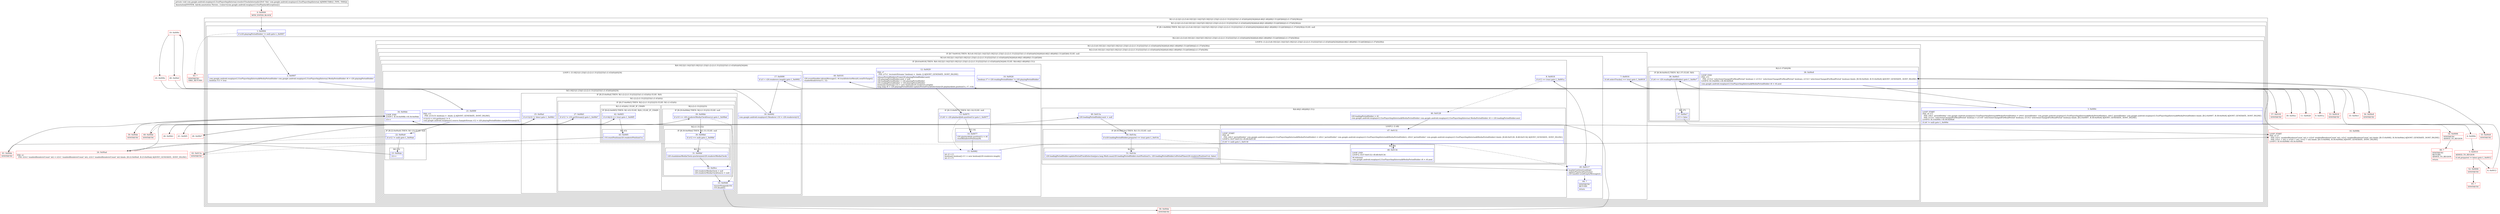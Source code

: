 digraph "CFG forcom.google.android.exoplayer2.ExoPlayerImplInternal.reselectTracksInternal()V" {
subgraph cluster_Region_890418264 {
label = "R(1:(1:(2:2|(1:(2:(3:(6:10|12|(1:14)|15|(5:18|21|(1:23)|(1:(2:(2:(1:31)|32)|33)(1:(1:43)(0)))(0)|34)|44)(4:46|(1:48)|49|(1:51))|45|64)|(2:(1:37)(0)|38))))))";
node [shape=record,color=blue];
subgraph cluster_Region_922368960 {
label = "R(1:(2:2|(1:(2:(3:(6:10|12|(1:14)|15|(5:18|21|(1:23)|(1:(2:(2:(1:31)|32)|33)(1:(1:43)(0)))(0)|34)|44)(4:46|(1:48)|49|(1:51))|45|64)|(2:(1:37)(0)|38)))))";
node [shape=record,color=blue];
subgraph cluster_IfRegion_1985615525 {
label = "IF [B:1:0x0004] THEN: R(2:2|(1:(2:(3:(6:10|12|(1:14)|15|(5:18|21|(1:23)|(1:(2:(2:(1:31)|32)|33)(1:(1:43)(0)))(0)|34)|44)(4:46|(1:48)|49|(1:51))|45|64)|(2:(1:37)(0)|38)))) ELSE: null";
node [shape=record,color=blue];
Node_1 [shape=record,label="{1\:\ 0x0004|if (r20.playingPeriodHolder != null) goto L_0x0007\l}"];
subgraph cluster_Region_775293745 {
label = "R(2:2|(1:(2:(3:(6:10|12|(1:14)|15|(5:18|21|(1:23)|(1:(2:(2:(1:31)|32)|33)(1:(1:43)(0)))(0)|34)|44)(4:46|(1:48)|49|(1:51))|45|64)|(2:(1:37)(0)|38))))";
node [shape=record,color=blue];
Node_2 [shape=record,label="{2\:\ 0x0007|com.google.android.exoplayer2.ExoPlayerImplInternal$MediaPeriodHolder com.google.android.exoplayer2.ExoPlayerImplInternal.MediaPeriodHolder r6 = r20.playingPeriodHolder\lboolean r13 = true\l}"];
subgraph cluster_LoopRegion_1081257691 {
label = "LOOP:0: (1:(2:(3:(6:10|12|(1:14)|15|(5:18|21|(1:23)|(1:(2:(2:(1:31)|32)|33)(1:(1:43)(0)))(0)|34)|44)(4:46|(1:48)|49|(1:51))|45|64)|(2:(1:37)(0)|38)))";
node [shape=record,color=blue];
Node_3 [shape=record,label="{3\:\ 0x000c|LOOP_START\lPHI: r6 r13 \l  PHI: (r6v1 'periodHolder' com.google.android.exoplayer2.ExoPlayerImplInternal$MediaPeriodHolder) = (r6v0 'periodHolder' com.google.android.exoplayer2.ExoPlayerImplInternal$MediaPeriodHolder), (r6v5 'periodHolder' com.google.android.exoplayer2.ExoPlayerImplInternal$MediaPeriodHolder) binds: [B:2:0x0007, B:38:0x00e8] A[DONT_GENERATE, DONT_INLINE]\l  PHI: (r13v1 'selectionsChangedForReadPeriod' boolean) = (r13v0 'selectionsChangedForReadPeriod' boolean), (r13v2 'selectionsChangedForReadPeriod' boolean) binds: [B:2:0x0007, B:38:0x00e8] A[DONT_GENERATE, DONT_INLINE]\lLOOP:0: B:3:0x000c\-\>B:38:0x00e8\l|if (r6 != null) goto L_0x000e\l}"];
subgraph cluster_Region_196999935 {
label = "R(1:(2:(3:(6:10|12|(1:14)|15|(5:18|21|(1:23)|(1:(2:(2:(1:31)|32)|33)(1:(1:43)(0)))(0)|34)|44)(4:46|(1:48)|49|(1:51))|45|64)|(2:(1:37)(0)|38)))";
node [shape=record,color=blue];
subgraph cluster_Region_732774308 {
label = "R(2:(3:(6:10|12|(1:14)|15|(5:18|21|(1:23)|(1:(2:(2:(1:31)|32)|33)(1:(1:43)(0)))(0)|34)|44)(4:46|(1:48)|49|(1:51))|45|64)|(2:(1:37)(0)|38))";
node [shape=record,color=blue];
subgraph cluster_IfRegion_127949016 {
label = "IF [B:7:0x0016] THEN: R(3:(6:10|12|(1:14)|15|(5:18|21|(1:23)|(1:(2:(2:(1:31)|32)|33)(1:(1:43)(0)))(0)|34)|44)(4:46|(1:48)|49|(1:51))|45|64) ELSE: null";
node [shape=record,color=blue];
Node_7 [shape=record,label="{7\:\ 0x0016|if (r6.selectTracks() == true) goto L_0x0018\l}"];
subgraph cluster_Region_1290679594 {
label = "R(3:(6:10|12|(1:14)|15|(5:18|21|(1:23)|(1:(2:(2:(1:31)|32)|33)(1:(1:43)(0)))(0)|34)|44)(4:46|(1:48)|49|(1:51))|45|64)";
node [shape=record,color=blue];
subgraph cluster_IfRegion_1127534766 {
label = "IF [B:8:0x0018] THEN: R(6:10|12|(1:14)|15|(5:18|21|(1:23)|(1:(2:(2:(1:31)|32)|33)(1:(1:43)(0)))(0)|34)|44) ELSE: R(4:46|(1:48)|49|(1:51))";
node [shape=record,color=blue];
Node_8 [shape=record,label="{8\:\ 0x0018|if (r13 == true) goto L_0x001a\l}"];
subgraph cluster_Region_424780958 {
label = "R(6:10|12|(1:14)|15|(5:18|21|(1:23)|(1:(2:(2:(1:31)|32)|33)(1:(1:43)(0)))(0)|34)|44)";
node [shape=record,color=blue];
Node_10 [shape=record,label="{10\:\ 0x0026|boolean r7 = r20.readingPeriodHolder != r20.playingPeriodHolder\l}"];
Node_12 [shape=record,label="{12\:\ 0x0029|PHI: r7 \l  PHI: (r7v1 'recreateStreams' boolean) =  binds: [] A[DONT_GENERATE, DONT_INLINE]\l|releasePeriodHoldersFrom(r20.playingPeriodHolder.next)\lr20.playingPeriodHolder.next = null\lr20.loadingPeriodHolder = r20.playingPeriodHolder\lr20.readingPeriodHolder = r20.playingPeriodHolder\lboolean[] boolean[] r14 = new boolean[r20.renderers.length]\llong long r8 = r20.playingPeriodHolder.updatePeriodTrackSelection(r20.playbackInfo.positionUs, r7, r14)\l}"];
subgraph cluster_IfRegion_811542 {
label = "IF [B:13:0x0075] THEN: R(1:14) ELSE: null";
node [shape=record,color=blue];
Node_13 [shape=record,label="{13\:\ 0x0075|if (r8 != r20.playbackInfo.positionUs) goto L_0x0077\l}"];
subgraph cluster_Region_1885116007 {
label = "R(1:14)";
node [shape=record,color=blue];
Node_14 [shape=record,label="{14\:\ 0x0077|r20.playbackInfo.positionUs = r8\lresetRendererPosition(r8)\l}"];
}
}
Node_15 [shape=record,label="{15\:\ 0x0082|int r2 = 0\lboolean[] boolean[] r11 = new boolean[r20.renderers.length]\lint r3 = 0\l}"];
subgraph cluster_LoopRegion_1934911077 {
label = "LOOP:1: (5:18|21|(1:23)|(1:(2:(2:(1:31)|32)|33)(1:(1:43)(0)))(0)|34)";
node [shape=record,color=blue];
Node_17 [shape=record,label="{17\:\ 0x0090|if (r3 \< r20.renderers.length) goto L_0x0092\l}"];
subgraph cluster_Region_80803095 {
label = "R(5:18|21|(1:23)|(1:(2:(2:(1:31)|32)|33)(1:(1:43)(0)))(0)|34)";
node [shape=record,color=blue];
Node_18 [shape=record,label="{18\:\ 0x0092|com.google.android.exoplayer2.Renderer r10 = r20.renderers[r3]\l}"];
Node_21 [shape=record,label="{21\:\ 0x009f|PHI: r15 \l  PHI: (r15v31 boolean) =  binds: [] A[DONT_GENERATE, DONT_INLINE]\l|r11[r3] = r10.getState() != 0\lcom.google.android.exoplayer2.source.SampleStream r12 = r20.playingPeriodHolder.sampleStreams[r3]\l}"];
subgraph cluster_IfRegion_1328188178 {
label = "IF [B:22:0x00a9] THEN: R(1:23) ELSE: null";
node [shape=record,color=blue];
Node_22 [shape=record,label="{22\:\ 0x00a9|if (r12 != null) goto L_0x00ab\l}"];
subgraph cluster_Region_584299289 {
label = "R(1:23)";
node [shape=record,color=blue];
Node_23 [shape=record,label="{23\:\ 0x00ab|r2++\l}"];
}
}
subgraph cluster_IfRegion_1731144521 {
label = "IF [B:25:0x00af] THEN: R(1:(2:(2:(1:31)|32)|33)(1:(1:43)(0))) ELSE: R(0)";
node [shape=record,color=blue];
Node_25 [shape=record,label="{25\:\ 0x00af|if (r11[r3] != false) goto L_0x00b1\l}"];
subgraph cluster_Region_1789394220 {
label = "R(1:(2:(2:(1:31)|32)|33)(1:(1:43)(0)))";
node [shape=record,color=blue];
subgraph cluster_IfRegion_1285572717 {
label = "IF [B:27:0x00b5] THEN: R(2:(2:(1:31)|32)|33) ELSE: R(1:(1:43)(0))";
node [shape=record,color=blue];
Node_27 [shape=record,label="{27\:\ 0x00b5|if (r12 != r10.getStream()) goto L_0x00b7\l}"];
subgraph cluster_Region_1370516338 {
label = "R(2:(2:(1:31)|32)|33)";
node [shape=record,color=blue];
subgraph cluster_IfRegion_1339782307 {
label = "IF [B:29:0x00bb] THEN: R(2:(1:31)|32) ELSE: null";
node [shape=record,color=blue];
Node_29 [shape=record,label="{29\:\ 0x00bb|if (r10 == r20.rendererMediaClockSource) goto L_0x00bd\l}"];
subgraph cluster_Region_237607045 {
label = "R(2:(1:31)|32)";
node [shape=record,color=blue];
subgraph cluster_IfRegion_1539346488 {
label = "IF [B:30:0x00bd] THEN: R(1:31) ELSE: null";
node [shape=record,color=blue];
Node_30 [shape=record,label="{30\:\ 0x00bd|if (r12 == null) goto L_0x00bf\l}"];
subgraph cluster_Region_1287374587 {
label = "R(1:31)";
node [shape=record,color=blue];
Node_31 [shape=record,label="{31\:\ 0x00bf|r20.standaloneMediaClock.synchronize(r20.rendererMediaClock)\l}"];
}
}
Node_32 [shape=record,label="{32\:\ 0x00cc|r20.rendererMediaClock = null\lr20.rendererMediaClockSource = null\l}"];
}
}
Node_33 [shape=record,label="{33\:\ 0x00d6|ensureStopped(r10)\lr10.disable()\l}"];
}
subgraph cluster_Region_1900145955 {
label = "R(1:(1:43)(0)) | ELSE_IF_CHAIN\l";
node [shape=record,color=blue];
subgraph cluster_IfRegion_1700298675 {
label = "IF [B:42:0x00f3] THEN: R(1:43) ELSE: R(0) | ELSE_IF_CHAIN\l";
node [shape=record,color=blue];
Node_42 [shape=record,label="{42\:\ 0x00f3|if (r14[r3] == true) goto L_0x00f5\l}"];
subgraph cluster_Region_25643119 {
label = "R(1:43)";
node [shape=record,color=blue];
Node_43 [shape=record,label="{43\:\ 0x00f5|r10.resetPosition(r20.rendererPositionUs)\l}"];
}
subgraph cluster_Region_609886394 {
label = "R(0)";
node [shape=record,color=blue];
}
}
}
}
}
subgraph cluster_Region_1718970628 {
label = "R(0)";
node [shape=record,color=blue];
}
}
Node_34 [shape=record,label="{34\:\ 0x00de|LOOP_END\lLOOP:1: B:16:0x008b\-\>B:34:0x00de\l|r3++\l}"];
}
}
Node_44 [shape=record,label="{44\:\ 0x0101|r20.eventHandler.obtainMessage(3, r6.trackSelectorResult).sendToTarget()\lenableRenderers(r11, r2)\l}"];
}
subgraph cluster_Region_132611529 {
label = "R(4:46|(1:48)|49|(1:51))";
node [shape=record,color=blue];
Node_46 [shape=record,label="{46\:\ 0x0128|r20.loadingPeriodHolder = r6\lcom.google.android.exoplayer2.ExoPlayerImplInternal$MediaPeriodHolder com.google.android.exoplayer2.ExoPlayerImplInternal.MediaPeriodHolder r6 = r20.loadingPeriodHolder.next\l}"];
subgraph cluster_LoopRegion_2139218996 {
label = "LOOP:2: (1:48)";
node [shape=record,color=blue];
Node_47 [shape=record,label="{47\:\ 0x0132|LOOP_START\lPHI: r6 \l  PHI: (r6v3 'periodHolder' com.google.android.exoplayer2.ExoPlayerImplInternal$MediaPeriodHolder) = (r6v2 'periodHolder' com.google.android.exoplayer2.ExoPlayerImplInternal$MediaPeriodHolder), (r6v4 'periodHolder' com.google.android.exoplayer2.ExoPlayerImplInternal$MediaPeriodHolder) binds: [B:46:0x0128, B:48:0x0134] A[DONT_GENERATE, DONT_INLINE]\lLOOP:2: B:47:0x0132\-\>B:48:0x0134\l|if (r6 != null) goto L_0x0134\l}"];
subgraph cluster_Region_497675907 {
label = "R(1:48)";
node [shape=record,color=blue];
Node_48 [shape=record,label="{48\:\ 0x0134|LOOP_END\lLOOP:2: B:47:0x0132\-\>B:48:0x0134\l|r6.release()\lcom.google.android.exoplayer2.ExoPlayerImplInternal$MediaPeriodHolder r6 = r6.next\l}"];
}
}
Node_49 [shape=record,label="{49\:\ 0x013a|r20.loadingPeriodHolder.next = null\l}"];
subgraph cluster_IfRegion_1953232687 {
label = "IF [B:50:0x014a] THEN: R(1:51) ELSE: null";
node [shape=record,color=blue];
Node_50 [shape=record,label="{50\:\ 0x014a|if (r20.loadingPeriodHolder.prepared == true) goto L_0x014c\l}"];
subgraph cluster_Region_180171892 {
label = "R(1:51)";
node [shape=record,color=blue];
Node_51 [shape=record,label="{51\:\ 0x014c|r20.loadingPeriodHolder.updatePeriodTrackSelection(java.lang.Math.max(r20.loadingPeriodHolder.startPositionUs, r20.loadingPeriodHolder.toPeriodTime(r20.rendererPositionUs)), false)\l}"];
}
}
}
}
Node_45 [shape=record,label="{45\:\ 0x0117|maybeContinueLoading()\lupdatePlaybackPositions()\lr20.handler.sendEmptyMessage(2)\l}"];
Node_64 [shape=record,label="{64\:\ ?|SYNTHETIC\lRETURN\l|return\l}"];
}
}
subgraph cluster_Region_2054982287 {
label = "R(2:(1:37)(0)|38)";
node [shape=record,color=blue];
subgraph cluster_IfRegion_1379278744 {
label = "IF [B:36:0x00e5] THEN: R(1:37) ELSE: R(0)";
node [shape=record,color=blue];
Node_36 [shape=record,label="{36\:\ 0x00e5|if (r6 == r20.readingPeriodHolder) goto L_0x00e7\l}"];
subgraph cluster_Region_1473637278 {
label = "R(1:37)";
node [shape=record,color=blue];
Node_37 [shape=record,label="{37\:\ 0x00e7|r13 = false\l}"];
}
subgraph cluster_Region_2140641897 {
label = "R(0)";
node [shape=record,color=blue];
}
}
Node_38 [shape=record,label="{38\:\ 0x00e8|LOOP_END\lPHI: r13 \l  PHI: (r13v2 'selectionsChangedForReadPeriod' boolean) = (r13v1 'selectionsChangedForReadPeriod' boolean), (r13v3 'selectionsChangedForReadPeriod' boolean) binds: [B:56:0x00e8, B:55:0x00e8] A[DONT_GENERATE, DONT_INLINE]\lLOOP:0: B:3:0x000c\-\>B:38:0x00e8\l|com.google.android.exoplayer2.ExoPlayerImplInternal$MediaPeriodHolder r6 = r6.next\l}"];
}
}
}
}
}
}
}
}
Node_0 [shape=record,color=red,label="{0\:\ 0x0000|MTH_ENTER_BLOCK\l}"];
Node_4 [shape=record,color=red,label="{4\:\ 0x000e}"];
Node_5 [shape=record,color=red,label="{5\:\ 0x0010|ADDED_TO_REGION\l|if (r6.prepared != false) goto L_0x0012\l}"];
Node_6 [shape=record,color=red,label="{6\:\ 0x0012}"];
Node_9 [shape=record,color=red,label="{9\:\ 0x001a}"];
Node_11 [shape=record,color=red,label="{11\:\ 0x0028}"];
Node_16 [shape=record,color=red,label="{16\:\ 0x008b|LOOP_START\lPHI: r2 r3 \l  PHI: (r2v1 'enabledRendererCount' int) = (r2v0 'enabledRendererCount' int), (r2v2 'enabledRendererCount' int) binds: [B:15:0x0082, B:34:0x00de] A[DONT_GENERATE, DONT_INLINE]\l  PHI: (r3v1 'i' int) = (r3v0 'i' int), (r3v2 'i' int) binds: [B:15:0x0082, B:34:0x00de] A[DONT_GENERATE, DONT_INLINE]\lLOOP:1: B:16:0x008b\-\>B:34:0x00de\l}"];
Node_19 [shape=record,color=red,label="{19\:\ 0x009c}"];
Node_20 [shape=record,color=red,label="{20\:\ 0x009e}"];
Node_24 [shape=record,color=red,label="{24\:\ 0x00ad|PHI: r2 \l  PHI: (r2v2 'enabledRendererCount' int) = (r2v1 'enabledRendererCount' int), (r2v3 'enabledRendererCount' int) binds: [B:22:0x00a9, B:23:0x00ab] A[DONT_GENERATE, DONT_INLINE]\l}"];
Node_26 [shape=record,color=red,label="{26\:\ 0x00b1}"];
Node_28 [shape=record,color=red,label="{28\:\ 0x00b7}"];
Node_35 [shape=record,color=red,label="{35\:\ 0x00e1}"];
Node_39 [shape=record,color=red,label="{39\:\ 0x00ec}"];
Node_40 [shape=record,color=red,label="{40\:\ 0x00ef}"];
Node_41 [shape=record,color=red,label="{41\:\ 0x00f1}"];
Node_52 [shape=record,color=red,label="{52\:\ 0x0006|SYNTHETIC\l}"];
Node_53 [shape=record,color=red,label="{53\:\ 0x0018|SYNTHETIC\l}"];
Node_54 [shape=record,color=red,label="{54\:\ 0x0006|SYNTHETIC\lADDED_TO_REGION\l}"];
Node_55 [shape=record,color=red,label="{55\:\ 0x00e8|SYNTHETIC\l}"];
Node_56 [shape=record,color=red,label="{56\:\ 0x00e8|SYNTHETIC\l}"];
Node_57 [shape=record,color=red,label="{57\:\ 0x0101|SYNTHETIC\l}"];
Node_58 [shape=record,color=red,label="{58\:\ 0x00de|SYNTHETIC\l}"];
Node_59 [shape=record,color=red,label="{59\:\ 0x00de|SYNTHETIC\l}"];
Node_60 [shape=record,color=red,label="{60\:\ 0x00de|SYNTHETIC\l}"];
Node_61 [shape=record,color=red,label="{61\:\ 0x00de|SYNTHETIC\l}"];
Node_62 [shape=record,color=red,label="{62\:\ 0x013a|SYNTHETIC\l}"];
Node_63 [shape=record,color=red,label="{63\:\ ?|SYNTHETIC\lORIG_RETURN\l}"];
Node_65 [shape=record,color=red,label="{65\:\ ?|SYNTHETIC\l}"];
Node_66 [shape=record,color=red,label="{66\:\ ?|SYNTHETIC\lRETURN\lADDED_TO_REGION\l|return\l}"];
MethodNode[shape=record,label="{private void com.google.android.exoplayer2.ExoPlayerImplInternal.reselectTracksInternal((r20v0 'this' com.google.android.exoplayer2.ExoPlayerImplInternal A[IMMUTABLE_TYPE, THIS]))  | Annotation[SYSTEM, dalvik.annotation.Throws, \{value=[com.google.android.exoplayer2.ExoPlaybackException]\}]\l}"];
MethodNode -> Node_0;
Node_1 -> Node_2;
Node_1 -> Node_63[style=dashed];
Node_2 -> Node_3;
Node_3 -> Node_4;
Node_3 -> Node_54[style=dashed];
Node_7 -> Node_35[style=dashed];
Node_7 -> Node_53;
Node_8 -> Node_9;
Node_8 -> Node_46[style=dashed];
Node_10 -> Node_11;
Node_10 -> Node_39;
Node_12 -> Node_13;
Node_13 -> Node_14;
Node_13 -> Node_15[style=dashed];
Node_14 -> Node_15;
Node_15 -> Node_16;
Node_17 -> Node_18;
Node_17 -> Node_57[style=dashed];
Node_18 -> Node_19;
Node_21 -> Node_22;
Node_22 -> Node_23;
Node_22 -> Node_24[style=dashed];
Node_23 -> Node_24;
Node_25 -> Node_26;
Node_25 -> Node_59[style=dashed];
Node_27 -> Node_28;
Node_27 -> Node_41[style=dashed];
Node_29 -> Node_30;
Node_29 -> Node_33[style=dashed];
Node_30 -> Node_31;
Node_30 -> Node_32[style=dashed];
Node_31 -> Node_32;
Node_32 -> Node_33;
Node_33 -> Node_58;
Node_42 -> Node_43;
Node_42 -> Node_60[style=dashed];
Node_43 -> Node_61;
Node_34 -> Node_16;
Node_44 -> Node_45;
Node_46 -> Node_47;
Node_47 -> Node_48;
Node_47 -> Node_62[style=dashed];
Node_48 -> Node_47;
Node_49 -> Node_50;
Node_50 -> Node_45[style=dashed];
Node_50 -> Node_51;
Node_51 -> Node_45;
Node_45 -> Node_64;
Node_36 -> Node_37;
Node_36 -> Node_56[style=dashed];
Node_37 -> Node_55;
Node_38 -> Node_3;
Node_0 -> Node_1;
Node_4 -> Node_5;
Node_5 -> Node_6;
Node_5 -> Node_52[style=dashed];
Node_6 -> Node_7;
Node_9 -> Node_10;
Node_11 -> Node_12;
Node_16 -> Node_17;
Node_19 -> Node_20;
Node_19 -> Node_40;
Node_20 -> Node_21;
Node_24 -> Node_25;
Node_26 -> Node_27;
Node_28 -> Node_29;
Node_35 -> Node_36;
Node_39 -> Node_12;
Node_40 -> Node_21;
Node_41 -> Node_42;
Node_52 -> Node_65;
Node_53 -> Node_8;
Node_54 -> Node_66;
Node_55 -> Node_38;
Node_56 -> Node_38;
Node_57 -> Node_44;
Node_58 -> Node_34;
Node_59 -> Node_34;
Node_60 -> Node_34;
Node_61 -> Node_34;
Node_62 -> Node_49;
}

